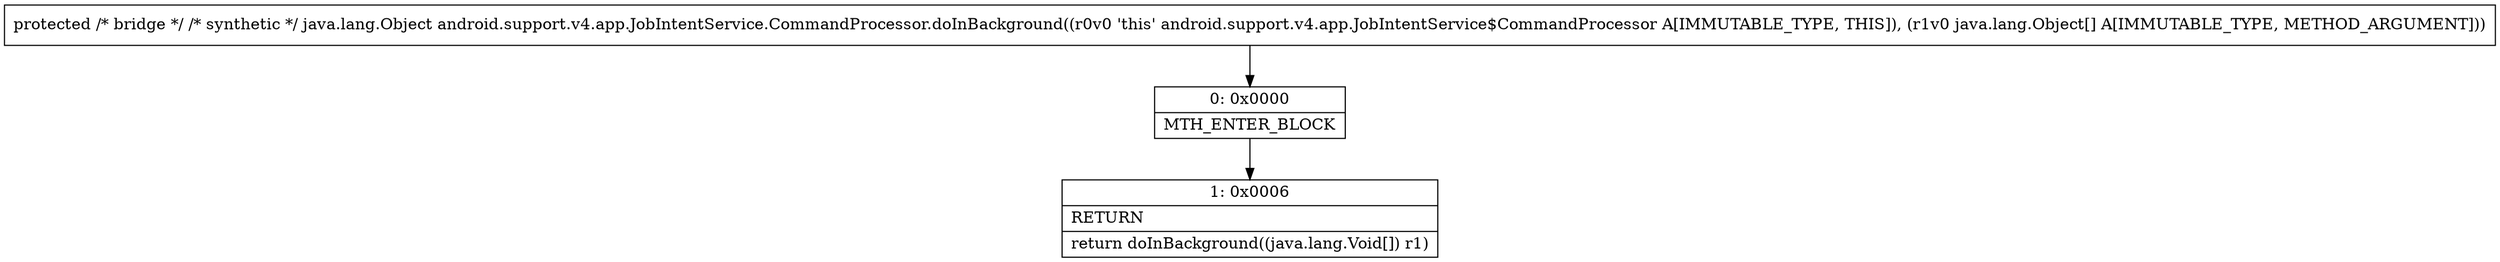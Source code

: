 digraph "CFG forandroid.support.v4.app.JobIntentService.CommandProcessor.doInBackground([Ljava\/lang\/Object;)Ljava\/lang\/Object;" {
Node_0 [shape=record,label="{0\:\ 0x0000|MTH_ENTER_BLOCK\l}"];
Node_1 [shape=record,label="{1\:\ 0x0006|RETURN\l|return doInBackground((java.lang.Void[]) r1)\l}"];
MethodNode[shape=record,label="{protected \/* bridge *\/ \/* synthetic *\/ java.lang.Object android.support.v4.app.JobIntentService.CommandProcessor.doInBackground((r0v0 'this' android.support.v4.app.JobIntentService$CommandProcessor A[IMMUTABLE_TYPE, THIS]), (r1v0 java.lang.Object[] A[IMMUTABLE_TYPE, METHOD_ARGUMENT])) }"];
MethodNode -> Node_0;
Node_0 -> Node_1;
}

